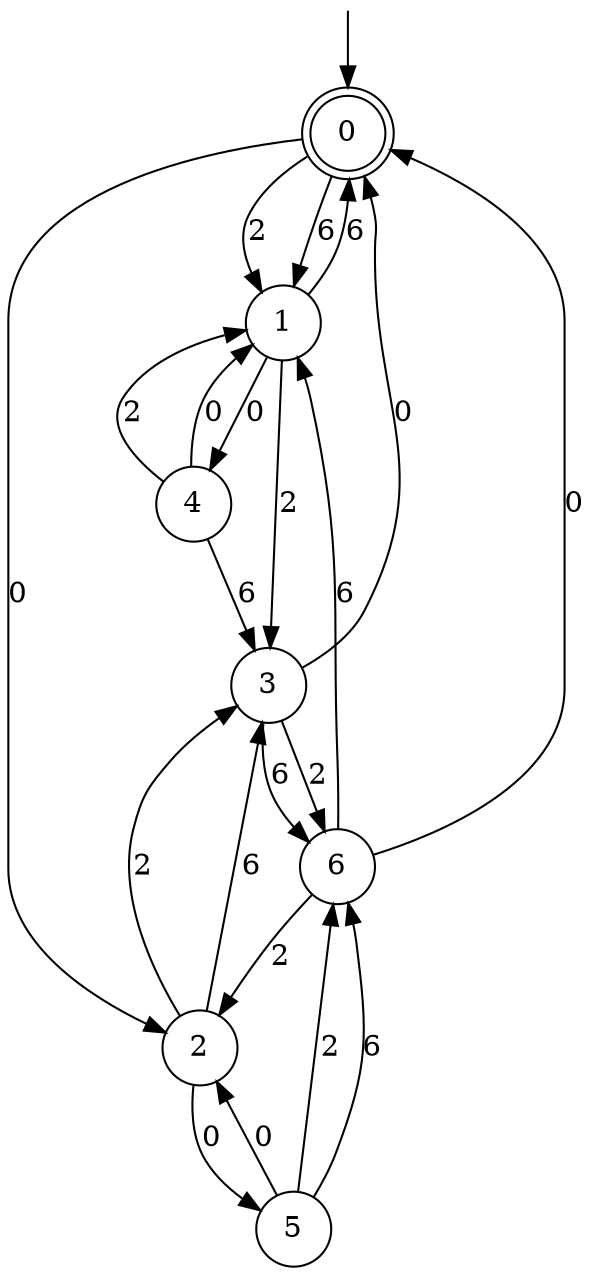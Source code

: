 digraph g {

	s0 [shape="doublecircle" label="0"];
	s1 [shape="circle" label="1"];
	s2 [shape="circle" label="2"];
	s3 [shape="circle" label="3"];
	s4 [shape="circle" label="4"];
	s5 [shape="circle" label="5"];
	s6 [shape="circle" label="6"];
	s0 -> s1 [label="2"];
	s0 -> s1 [label="6"];
	s0 -> s2 [label="0"];
	s1 -> s3 [label="2"];
	s1 -> s0 [label="6"];
	s1 -> s4 [label="0"];
	s2 -> s3 [label="2"];
	s2 -> s3 [label="6"];
	s2 -> s5 [label="0"];
	s3 -> s6 [label="2"];
	s3 -> s6 [label="6"];
	s3 -> s0 [label="0"];
	s4 -> s1 [label="2"];
	s4 -> s3 [label="6"];
	s4 -> s1 [label="0"];
	s5 -> s6 [label="2"];
	s5 -> s6 [label="6"];
	s5 -> s2 [label="0"];
	s6 -> s2 [label="2"];
	s6 -> s1 [label="6"];
	s6 -> s0 [label="0"];

__start0 [label="" shape="none" width="0" height="0"];
__start0 -> s0;

}
